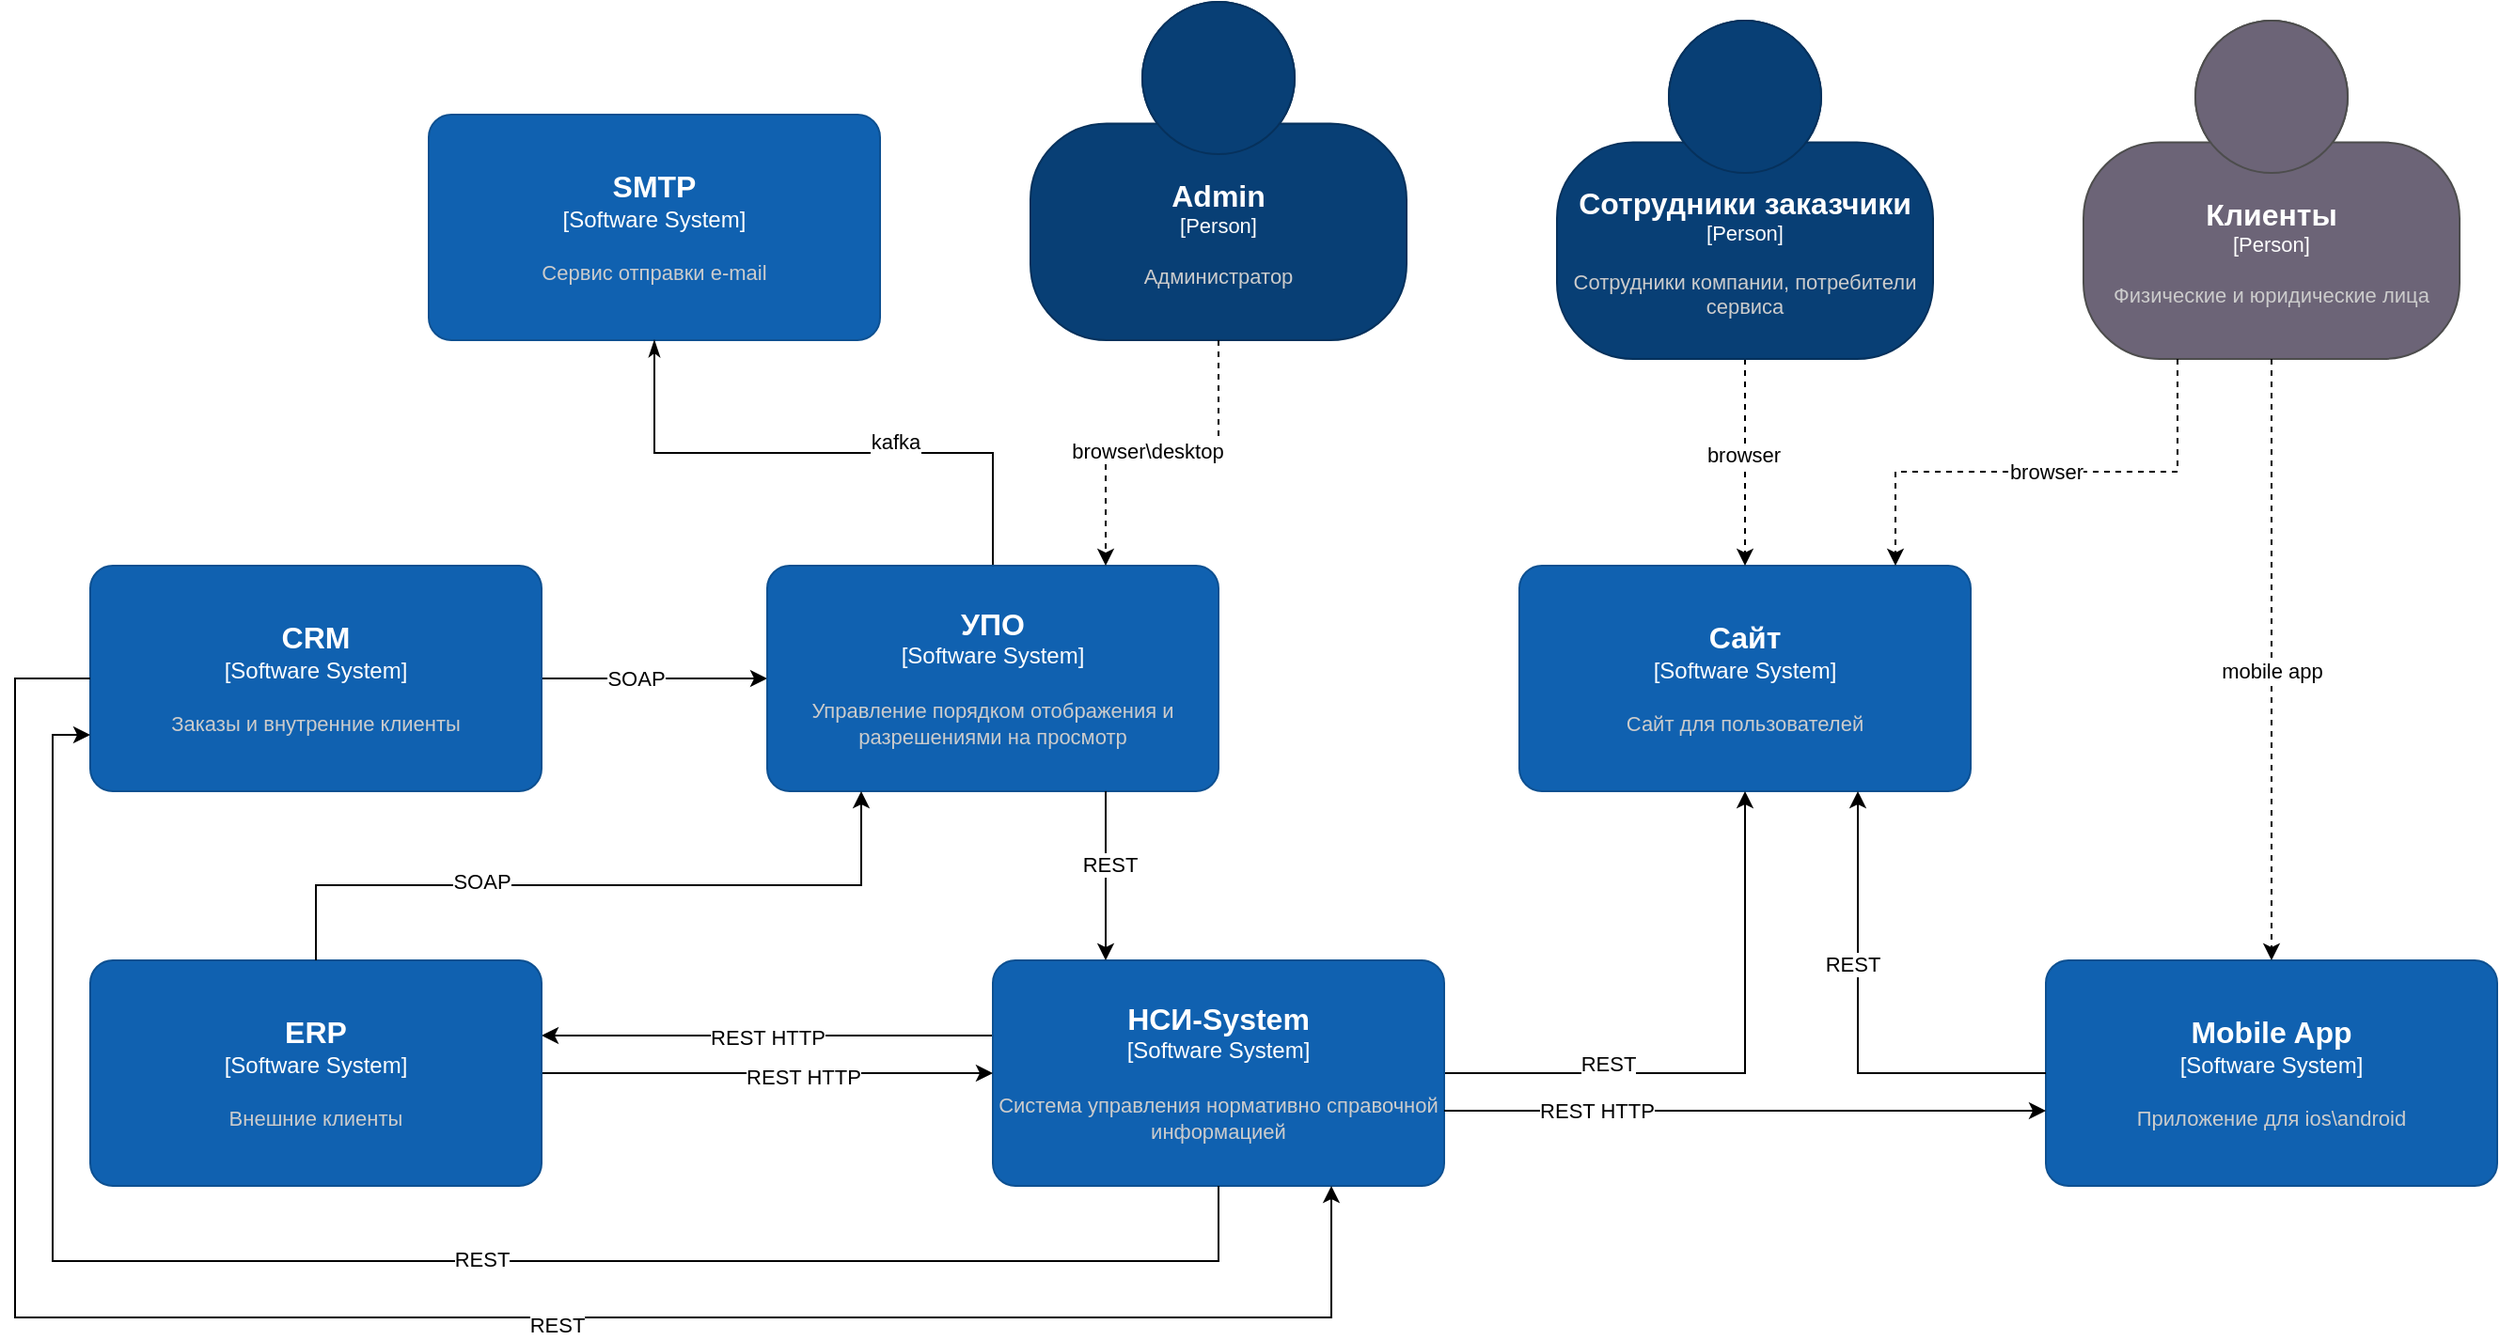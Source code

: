 <mxfile version="22.0.8" type="github">
  <diagram name="Страница — 1" id="KXNI1BQ9-ewvwUavfwsc">
    <mxGraphModel dx="1670" dy="935" grid="1" gridSize="10" guides="1" tooltips="1" connect="1" arrows="1" fold="1" page="1" pageScale="1" pageWidth="827" pageHeight="1169" math="0" shadow="0">
      <root>
        <mxCell id="0" />
        <mxCell id="1" parent="0" />
        <mxCell id="QkxlfHe-JaKUHBolWKXJ-21" style="edgeStyle=orthogonalEdgeStyle;rounded=0;orthogonalLoop=1;jettySize=auto;html=1;" edge="1" parent="1" source="gZI-Oxyiz87ntpGDQEb9-1" target="QkxlfHe-JaKUHBolWKXJ-20">
          <mxGeometry relative="1" as="geometry" />
        </mxCell>
        <mxCell id="QkxlfHe-JaKUHBolWKXJ-22" value="SOAP" style="edgeLabel;html=1;align=center;verticalAlign=middle;resizable=0;points=[];numbered=0;" vertex="1" connectable="0" parent="QkxlfHe-JaKUHBolWKXJ-21">
          <mxGeometry x="-0.356" y="1" relative="1" as="geometry">
            <mxPoint x="11" y="1" as="offset" />
          </mxGeometry>
        </mxCell>
        <object placeholders="1" c4Name="CRM" c4Type="Software System" c4Description="Заказы и внутренние клиенты" label="&lt;font style=&quot;font-size: 16px&quot;&gt;&lt;b&gt;%c4Name%&lt;/b&gt;&lt;/font&gt;&lt;div&gt;[%c4Type%]&lt;/div&gt;&lt;br&gt;&lt;div&gt;&lt;font style=&quot;font-size: 11px&quot;&gt;&lt;font color=&quot;#cccccc&quot;&gt;%c4Description%&lt;/font&gt;&lt;/div&gt;" id="gZI-Oxyiz87ntpGDQEb9-1">
          <mxCell style="rounded=1;whiteSpace=wrap;html=1;labelBackgroundColor=none;fillColor=#1061B0;fontColor=#ffffff;align=center;arcSize=10;strokeColor=#0D5091;metaEdit=1;resizable=0;points=[[0.25,0,0],[0.5,0,0],[0.75,0,0],[1,0.25,0],[1,0.5,0],[1,0.75,0],[0.75,1,0],[0.5,1,0],[0.25,1,0],[0,0.75,0],[0,0.5,0],[0,0.25,0]];" parent="1" vertex="1">
            <mxGeometry x="90" y="320" width="240" height="120" as="geometry" />
          </mxCell>
        </object>
        <object placeholders="1" c4Name="Сайт" c4Type="Software System" c4Description="Сайт для пользователей" label="&lt;font style=&quot;font-size: 16px&quot;&gt;&lt;b&gt;%c4Name%&lt;/b&gt;&lt;/font&gt;&lt;div&gt;[%c4Type%]&lt;/div&gt;&lt;br&gt;&lt;div&gt;&lt;font style=&quot;font-size: 11px&quot;&gt;&lt;font color=&quot;#cccccc&quot;&gt;%c4Description%&lt;/font&gt;&lt;/div&gt;" id="gZI-Oxyiz87ntpGDQEb9-2">
          <mxCell style="rounded=1;whiteSpace=wrap;html=1;labelBackgroundColor=none;fillColor=#1061B0;fontColor=#ffffff;align=center;arcSize=10;strokeColor=#0D5091;metaEdit=1;resizable=0;points=[[0.25,0,0],[0.5,0,0],[0.75,0,0],[1,0.25,0],[1,0.5,0],[1,0.75,0],[0.75,1,0],[0.5,1,0],[0.25,1,0],[0,0.75,0],[0,0.5,0],[0,0.25,0]];" parent="1" vertex="1">
            <mxGeometry x="850" y="320" width="240" height="120" as="geometry" />
          </mxCell>
        </object>
        <mxCell id="QkxlfHe-JaKUHBolWKXJ-11" style="edgeStyle=orthogonalEdgeStyle;rounded=0;orthogonalLoop=1;jettySize=auto;html=1;" edge="1" parent="1" source="gZI-Oxyiz87ntpGDQEb9-3" target="gZI-Oxyiz87ntpGDQEb9-2">
          <mxGeometry relative="1" as="geometry" />
        </mxCell>
        <mxCell id="QkxlfHe-JaKUHBolWKXJ-34" value="REST" style="edgeLabel;html=1;align=center;verticalAlign=middle;resizable=0;points=[];numbered=0;" vertex="1" connectable="0" parent="QkxlfHe-JaKUHBolWKXJ-11">
          <mxGeometry x="-0.438" y="5" relative="1" as="geometry">
            <mxPoint as="offset" />
          </mxGeometry>
        </mxCell>
        <mxCell id="QkxlfHe-JaKUHBolWKXJ-17" style="edgeStyle=orthogonalEdgeStyle;rounded=0;orthogonalLoop=1;jettySize=auto;html=1;" edge="1" parent="1" source="gZI-Oxyiz87ntpGDQEb9-3" target="gZI-Oxyiz87ntpGDQEb9-4">
          <mxGeometry relative="1" as="geometry">
            <Array as="points">
              <mxPoint x="450" y="570" />
              <mxPoint x="450" y="570" />
            </Array>
          </mxGeometry>
        </mxCell>
        <mxCell id="QkxlfHe-JaKUHBolWKXJ-18" value="REST HTTP" style="edgeLabel;html=1;align=center;verticalAlign=middle;resizable=0;points=[];numbered=0;" vertex="1" connectable="0" parent="QkxlfHe-JaKUHBolWKXJ-17">
          <mxGeometry y="1" relative="1" as="geometry">
            <mxPoint as="offset" />
          </mxGeometry>
        </mxCell>
        <object placeholders="1" c4Name="НСИ-System" c4Type="Software System" c4Description="Система управления нормативно справочной информацией" label="&lt;font style=&quot;font-size: 16px&quot;&gt;&lt;b&gt;%c4Name%&lt;/b&gt;&lt;/font&gt;&lt;div&gt;[%c4Type%]&lt;/div&gt;&lt;br&gt;&lt;div&gt;&lt;font style=&quot;font-size: 11px&quot;&gt;&lt;font color=&quot;#cccccc&quot;&gt;%c4Description%&lt;/font&gt;&lt;/div&gt;" id="gZI-Oxyiz87ntpGDQEb9-3">
          <mxCell style="rounded=1;whiteSpace=wrap;html=1;labelBackgroundColor=none;fillColor=#1061B0;fontColor=#ffffff;align=center;arcSize=10;strokeColor=#0D5091;metaEdit=1;resizable=0;points=[[0.25,0,0],[0.5,0,0],[0.75,0,0],[1,0.25,0],[1,0.5,0],[1,0.75,0],[0.75,1,0],[0.5,1,0],[0.25,1,0],[0,0.75,0],[0,0.5,0],[0,0.25,0]];" parent="1" vertex="1">
            <mxGeometry x="570" y="530" width="240" height="120" as="geometry" />
          </mxCell>
        </object>
        <mxCell id="QkxlfHe-JaKUHBolWKXJ-16" style="edgeStyle=orthogonalEdgeStyle;rounded=0;orthogonalLoop=1;jettySize=auto;html=1;" edge="1" parent="1" source="gZI-Oxyiz87ntpGDQEb9-4" target="gZI-Oxyiz87ntpGDQEb9-3">
          <mxGeometry relative="1" as="geometry" />
        </mxCell>
        <mxCell id="QkxlfHe-JaKUHBolWKXJ-19" value="REST HTTP" style="edgeLabel;html=1;align=center;verticalAlign=middle;resizable=0;points=[];numbered=0;" vertex="1" connectable="0" parent="QkxlfHe-JaKUHBolWKXJ-16">
          <mxGeometry x="0.156" y="-2" relative="1" as="geometry">
            <mxPoint as="offset" />
          </mxGeometry>
        </mxCell>
        <object placeholders="1" c4Name="ERP" c4Type="Software System" c4Description="Внешние клиенты" label="&lt;font style=&quot;font-size: 16px&quot;&gt;&lt;b&gt;%c4Name%&lt;/b&gt;&lt;/font&gt;&lt;div&gt;[%c4Type%]&lt;/div&gt;&lt;br&gt;&lt;div&gt;&lt;font style=&quot;font-size: 11px&quot;&gt;&lt;font color=&quot;#cccccc&quot;&gt;%c4Description%&lt;/font&gt;&lt;/div&gt;" id="gZI-Oxyiz87ntpGDQEb9-4">
          <mxCell style="rounded=1;whiteSpace=wrap;html=1;labelBackgroundColor=none;fillColor=#1061B0;fontColor=#ffffff;align=center;arcSize=10;strokeColor=#0D5091;metaEdit=1;resizable=0;points=[[0.25,0,0],[0.5,0,0],[0.75,0,0],[1,0.25,0],[1,0.5,0],[1,0.75,0],[0.75,1,0],[0.5,1,0],[0.25,1,0],[0,0.75,0],[0,0.5,0],[0,0.25,0]];" parent="1" vertex="1">
            <mxGeometry x="90" y="530" width="240" height="120" as="geometry" />
          </mxCell>
        </object>
        <object placeholders="1" c4Name="SMTP" c4Type="Software System" c4Description="Сервис отправки e-mail" label="&lt;font style=&quot;font-size: 16px&quot;&gt;&lt;b&gt;%c4Name%&lt;/b&gt;&lt;/font&gt;&lt;div&gt;[%c4Type%]&lt;/div&gt;&lt;br&gt;&lt;div&gt;&lt;font style=&quot;font-size: 11px&quot;&gt;&lt;font color=&quot;#cccccc&quot;&gt;%c4Description%&lt;/font&gt;&lt;/div&gt;" id="QkxlfHe-JaKUHBolWKXJ-1">
          <mxCell style="rounded=1;whiteSpace=wrap;html=1;labelBackgroundColor=none;fillColor=#1061B0;fontColor=#ffffff;align=center;arcSize=10;strokeColor=#0D5091;metaEdit=1;resizable=0;points=[[0.25,0,0],[0.5,0,0],[0.75,0,0],[1,0.25,0],[1,0.5,0],[1,0.75,0],[0.75,1,0],[0.5,1,0],[0.25,1,0],[0,0.75,0],[0,0.5,0],[0,0.25,0]];" vertex="1" parent="1">
            <mxGeometry x="270" y="80" width="240" height="120" as="geometry" />
          </mxCell>
        </object>
        <mxCell id="QkxlfHe-JaKUHBolWKXJ-14" style="edgeStyle=orthogonalEdgeStyle;rounded=0;orthogonalLoop=1;jettySize=auto;html=1;dashed=1;" edge="1" parent="1" source="QkxlfHe-JaKUHBolWKXJ-2" target="gZI-Oxyiz87ntpGDQEb9-2">
          <mxGeometry relative="1" as="geometry" />
        </mxCell>
        <mxCell id="QkxlfHe-JaKUHBolWKXJ-15" value="browser" style="edgeLabel;html=1;align=center;verticalAlign=middle;resizable=0;points=[];numbered=0;" vertex="1" connectable="0" parent="QkxlfHe-JaKUHBolWKXJ-14">
          <mxGeometry x="-0.079" y="-1" relative="1" as="geometry">
            <mxPoint as="offset" />
          </mxGeometry>
        </mxCell>
        <object placeholders="1" c4Name="Сотрудники заказчики" c4Type="Person" c4Description="Сотрудники компании, потребители сервиса" label="&lt;font style=&quot;font-size: 16px&quot;&gt;&lt;b&gt;%c4Name%&lt;/b&gt;&lt;/font&gt;&lt;div&gt;[%c4Type%]&lt;/div&gt;&lt;br&gt;&lt;div&gt;&lt;font style=&quot;font-size: 11px&quot;&gt;&lt;font color=&quot;#cccccc&quot;&gt;%c4Description%&lt;/font&gt;&lt;/div&gt;" id="QkxlfHe-JaKUHBolWKXJ-2">
          <mxCell style="html=1;fontSize=11;dashed=0;whiteSpace=wrap;fillColor=#083F75;strokeColor=#06315C;fontColor=#ffffff;shape=mxgraph.c4.person2;align=center;metaEdit=1;points=[[0.5,0,0],[1,0.5,0],[1,0.75,0],[0.75,1,0],[0.5,1,0],[0.25,1,0],[0,0.75,0],[0,0.5,0]];resizable=0;" vertex="1" parent="1">
            <mxGeometry x="870" y="30" width="200" height="180" as="geometry" />
          </mxCell>
        </object>
        <object placeholders="1" c4Name="Клиенты" c4Type="Person" c4Description="Физические и юридические лица" label="&lt;font style=&quot;font-size: 16px&quot;&gt;&lt;b&gt;%c4Name%&lt;/b&gt;&lt;/font&gt;&lt;div&gt;[%c4Type%]&lt;/div&gt;&lt;br&gt;&lt;div&gt;&lt;font style=&quot;font-size: 11px&quot;&gt;&lt;font color=&quot;#cccccc&quot;&gt;%c4Description%&lt;/font&gt;&lt;/div&gt;" id="QkxlfHe-JaKUHBolWKXJ-3">
          <mxCell style="html=1;fontSize=11;dashed=0;whiteSpace=wrap;fillColor=#6C6477;strokeColor=#4D4D4D;fontColor=#ffffff;shape=mxgraph.c4.person2;align=center;metaEdit=1;points=[[0.5,0,0],[1,0.5,0],[1,0.75,0],[0.75,1,0],[0.5,1,0],[0.25,1,0],[0,0.75,0],[0,0.5,0]];resizable=0;" vertex="1" parent="1">
            <mxGeometry x="1150" y="30" width="200" height="180" as="geometry" />
          </mxCell>
        </object>
        <object placeholders="1" c4Name="Mobile App" c4Type="Software System" c4Description="Приложение для ios\android" label="&lt;font style=&quot;font-size: 16px&quot;&gt;&lt;b&gt;%c4Name%&lt;/b&gt;&lt;/font&gt;&lt;div&gt;[%c4Type%]&lt;/div&gt;&lt;br&gt;&lt;div&gt;&lt;font style=&quot;font-size: 11px&quot;&gt;&lt;font color=&quot;#cccccc&quot;&gt;%c4Description%&lt;/font&gt;&lt;/div&gt;" id="QkxlfHe-JaKUHBolWKXJ-4">
          <mxCell style="rounded=1;whiteSpace=wrap;html=1;labelBackgroundColor=none;fillColor=#1061B0;fontColor=#ffffff;align=center;arcSize=10;strokeColor=#0D5091;metaEdit=1;resizable=0;points=[[0.25,0,0],[0.5,0,0],[0.75,0,0],[1,0.25,0],[1,0.5,0],[1,0.75,0],[0.75,1,0],[0.5,1,0],[0.25,1,0],[0,0.75,0],[0,0.5,0],[0,0.25,0]];" vertex="1" parent="1">
            <mxGeometry x="1130" y="530" width="240" height="120" as="geometry" />
          </mxCell>
        </object>
        <mxCell id="QkxlfHe-JaKUHBolWKXJ-5" value="" style="endArrow=classic;html=1;rounded=0;dashed=1;" edge="1" parent="1" source="QkxlfHe-JaKUHBolWKXJ-3" target="QkxlfHe-JaKUHBolWKXJ-4">
          <mxGeometry width="50" height="50" relative="1" as="geometry">
            <mxPoint x="940" y="280" as="sourcePoint" />
            <mxPoint x="990" y="230" as="targetPoint" />
          </mxGeometry>
        </mxCell>
        <mxCell id="QkxlfHe-JaKUHBolWKXJ-10" value="mobile app" style="edgeLabel;html=1;align=center;verticalAlign=middle;resizable=0;points=[];numbered=0;" vertex="1" connectable="0" parent="QkxlfHe-JaKUHBolWKXJ-5">
          <mxGeometry x="0.037" relative="1" as="geometry">
            <mxPoint as="offset" />
          </mxGeometry>
        </mxCell>
        <mxCell id="QkxlfHe-JaKUHBolWKXJ-7" value="" style="endArrow=classic;html=1;rounded=0;dashed=1;edgeStyle=orthogonalEdgeStyle;" edge="1" parent="1" source="QkxlfHe-JaKUHBolWKXJ-3" target="gZI-Oxyiz87ntpGDQEb9-2">
          <mxGeometry width="50" height="50" relative="1" as="geometry">
            <mxPoint x="1350" y="360" as="sourcePoint" />
            <mxPoint x="1400" y="310" as="targetPoint" />
            <Array as="points">
              <mxPoint x="1200" y="270" />
              <mxPoint x="1050" y="270" />
            </Array>
          </mxGeometry>
        </mxCell>
        <mxCell id="QkxlfHe-JaKUHBolWKXJ-9" value="browser" style="edgeLabel;html=1;align=center;verticalAlign=middle;resizable=0;points=[];allowArrows=1;numbered=0;" vertex="1" connectable="0" parent="QkxlfHe-JaKUHBolWKXJ-7">
          <mxGeometry x="0.083" relative="1" as="geometry">
            <mxPoint x="11" as="offset" />
          </mxGeometry>
        </mxCell>
        <mxCell id="QkxlfHe-JaKUHBolWKXJ-12" style="edgeStyle=orthogonalEdgeStyle;rounded=0;orthogonalLoop=1;jettySize=auto;html=1;entryX=0;entryY=0.5;entryDx=0;entryDy=0;entryPerimeter=0;" edge="1" parent="1">
          <mxGeometry relative="1" as="geometry">
            <mxPoint x="810" y="610" as="sourcePoint" />
            <mxPoint x="1130" y="610" as="targetPoint" />
          </mxGeometry>
        </mxCell>
        <mxCell id="QkxlfHe-JaKUHBolWKXJ-13" value="REST HTTP" style="edgeLabel;html=1;align=center;verticalAlign=middle;resizable=0;points=[];numbered=0;" vertex="1" connectable="0" parent="QkxlfHe-JaKUHBolWKXJ-12">
          <mxGeometry x="-0.635" y="1" relative="1" as="geometry">
            <mxPoint x="22" y="1" as="offset" />
          </mxGeometry>
        </mxCell>
        <mxCell id="QkxlfHe-JaKUHBolWKXJ-29" style="edgeStyle=orthogonalEdgeStyle;rounded=0;orthogonalLoop=1;jettySize=auto;html=1;strokeWidth=1;endArrow=classicThin;endFill=1;" edge="1" parent="1" source="QkxlfHe-JaKUHBolWKXJ-20" target="QkxlfHe-JaKUHBolWKXJ-1">
          <mxGeometry relative="1" as="geometry" />
        </mxCell>
        <mxCell id="QkxlfHe-JaKUHBolWKXJ-30" value="kafka" style="edgeLabel;html=1;align=center;verticalAlign=middle;resizable=0;points=[];numbered=0;" vertex="1" connectable="0" parent="QkxlfHe-JaKUHBolWKXJ-29">
          <mxGeometry x="-0.22" y="5" relative="1" as="geometry">
            <mxPoint x="5" y="-11" as="offset" />
          </mxGeometry>
        </mxCell>
        <object placeholders="1" c4Name="УПО" c4Type="Software System" c4Description="Управление порядком отображения и разрешениями на просмотр" label="&lt;font style=&quot;font-size: 16px&quot;&gt;&lt;b&gt;%c4Name%&lt;/b&gt;&lt;/font&gt;&lt;div&gt;[%c4Type%]&lt;/div&gt;&lt;br&gt;&lt;div&gt;&lt;font style=&quot;font-size: 11px&quot;&gt;&lt;font color=&quot;#cccccc&quot;&gt;%c4Description%&lt;/font&gt;&lt;/div&gt;" id="QkxlfHe-JaKUHBolWKXJ-20">
          <mxCell style="rounded=1;whiteSpace=wrap;html=1;labelBackgroundColor=none;fillColor=#1061B0;fontColor=#ffffff;align=center;arcSize=10;strokeColor=#0D5091;metaEdit=1;resizable=0;points=[[0.25,0,0],[0.5,0,0],[0.75,0,0],[1,0.25,0],[1,0.5,0],[1,0.75,0],[0.75,1,0],[0.5,1,0],[0.25,1,0],[0,0.75,0],[0,0.5,0],[0,0.25,0]];" vertex="1" parent="1">
            <mxGeometry x="450" y="320" width="240" height="120" as="geometry" />
          </mxCell>
        </object>
        <mxCell id="QkxlfHe-JaKUHBolWKXJ-23" style="edgeStyle=orthogonalEdgeStyle;rounded=0;orthogonalLoop=1;jettySize=auto;html=1;entryX=0;entryY=0.75;entryDx=0;entryDy=0;entryPerimeter=0;" edge="1" parent="1" source="gZI-Oxyiz87ntpGDQEb9-3" target="gZI-Oxyiz87ntpGDQEb9-1">
          <mxGeometry relative="1" as="geometry">
            <Array as="points">
              <mxPoint x="690" y="690" />
              <mxPoint x="70" y="690" />
              <mxPoint x="70" y="410" />
            </Array>
          </mxGeometry>
        </mxCell>
        <mxCell id="QkxlfHe-JaKUHBolWKXJ-24" value="REST" style="edgeLabel;html=1;align=center;verticalAlign=middle;resizable=0;points=[];numbered=0;" vertex="1" connectable="0" parent="QkxlfHe-JaKUHBolWKXJ-23">
          <mxGeometry x="-0.1" y="-1" relative="1" as="geometry">
            <mxPoint as="offset" />
          </mxGeometry>
        </mxCell>
        <mxCell id="QkxlfHe-JaKUHBolWKXJ-25" style="edgeStyle=orthogonalEdgeStyle;rounded=0;orthogonalLoop=1;jettySize=auto;html=1;entryX=0.75;entryY=1;entryDx=0;entryDy=0;entryPerimeter=0;" edge="1" parent="1" source="gZI-Oxyiz87ntpGDQEb9-1" target="gZI-Oxyiz87ntpGDQEb9-3">
          <mxGeometry relative="1" as="geometry">
            <Array as="points">
              <mxPoint x="50" y="380" />
              <mxPoint x="50" y="720" />
              <mxPoint x="750" y="720" />
            </Array>
          </mxGeometry>
        </mxCell>
        <mxCell id="QkxlfHe-JaKUHBolWKXJ-26" value="REST" style="edgeLabel;html=1;align=center;verticalAlign=middle;resizable=0;points=[];numbered=0;" vertex="1" connectable="0" parent="QkxlfHe-JaKUHBolWKXJ-25">
          <mxGeometry x="0.162" y="-4" relative="1" as="geometry">
            <mxPoint as="offset" />
          </mxGeometry>
        </mxCell>
        <mxCell id="QkxlfHe-JaKUHBolWKXJ-27" style="edgeStyle=orthogonalEdgeStyle;rounded=0;orthogonalLoop=1;jettySize=auto;html=1;" edge="1" parent="1" source="gZI-Oxyiz87ntpGDQEb9-4" target="QkxlfHe-JaKUHBolWKXJ-20">
          <mxGeometry relative="1" as="geometry">
            <Array as="points">
              <mxPoint x="210" y="490" />
              <mxPoint x="500" y="490" />
            </Array>
          </mxGeometry>
        </mxCell>
        <mxCell id="QkxlfHe-JaKUHBolWKXJ-28" value="SOAP" style="edgeLabel;html=1;align=center;verticalAlign=middle;resizable=0;points=[];numbered=0;" vertex="1" connectable="0" parent="QkxlfHe-JaKUHBolWKXJ-27">
          <mxGeometry x="-0.33" y="2" relative="1" as="geometry">
            <mxPoint as="offset" />
          </mxGeometry>
        </mxCell>
        <object placeholders="1" c4Name="Admin" c4Type="Person" c4Description="Администратор" label="&lt;font style=&quot;font-size: 16px&quot;&gt;&lt;b&gt;%c4Name%&lt;/b&gt;&lt;/font&gt;&lt;div&gt;[%c4Type%]&lt;/div&gt;&lt;br&gt;&lt;div&gt;&lt;font style=&quot;font-size: 11px&quot;&gt;&lt;font color=&quot;#cccccc&quot;&gt;%c4Description%&lt;/font&gt;&lt;/div&gt;" id="QkxlfHe-JaKUHBolWKXJ-31">
          <mxCell style="html=1;fontSize=11;dashed=0;whiteSpace=wrap;fillColor=#083F75;strokeColor=#06315C;fontColor=#ffffff;shape=mxgraph.c4.person2;align=center;metaEdit=1;points=[[0.5,0,0],[1,0.5,0],[1,0.75,0],[0.75,1,0],[0.5,1,0],[0.25,1,0],[0,0.75,0],[0,0.5,0]];resizable=0;" vertex="1" parent="1">
            <mxGeometry x="590" y="20" width="200" height="180" as="geometry" />
          </mxCell>
        </object>
        <mxCell id="QkxlfHe-JaKUHBolWKXJ-32" style="edgeStyle=orthogonalEdgeStyle;rounded=0;orthogonalLoop=1;jettySize=auto;html=1;entryX=0.75;entryY=0;entryDx=0;entryDy=0;entryPerimeter=0;dashed=1;" edge="1" parent="1" source="QkxlfHe-JaKUHBolWKXJ-31" target="QkxlfHe-JaKUHBolWKXJ-20">
          <mxGeometry relative="1" as="geometry" />
        </mxCell>
        <mxCell id="QkxlfHe-JaKUHBolWKXJ-33" value="browser\desktop" style="edgeLabel;html=1;align=center;verticalAlign=middle;resizable=0;points=[];numbered=0;" vertex="1" connectable="0" parent="QkxlfHe-JaKUHBolWKXJ-32">
          <mxGeometry x="0.095" y="-1" relative="1" as="geometry">
            <mxPoint as="offset" />
          </mxGeometry>
        </mxCell>
        <mxCell id="QkxlfHe-JaKUHBolWKXJ-35" style="edgeStyle=orthogonalEdgeStyle;rounded=0;orthogonalLoop=1;jettySize=auto;html=1;exitX=0.75;exitY=1;exitDx=0;exitDy=0;exitPerimeter=0;entryX=0.25;entryY=0;entryDx=0;entryDy=0;entryPerimeter=0;" edge="1" parent="1" source="QkxlfHe-JaKUHBolWKXJ-20" target="gZI-Oxyiz87ntpGDQEb9-3">
          <mxGeometry relative="1" as="geometry" />
        </mxCell>
        <mxCell id="QkxlfHe-JaKUHBolWKXJ-36" value="REST" style="edgeLabel;html=1;align=center;verticalAlign=middle;resizable=0;points=[];numbered=0;" vertex="1" connectable="0" parent="QkxlfHe-JaKUHBolWKXJ-35">
          <mxGeometry x="-0.126" y="2" relative="1" as="geometry">
            <mxPoint y="-1" as="offset" />
          </mxGeometry>
        </mxCell>
        <mxCell id="QkxlfHe-JaKUHBolWKXJ-37" style="edgeStyle=orthogonalEdgeStyle;rounded=0;orthogonalLoop=1;jettySize=auto;html=1;entryX=0.75;entryY=1;entryDx=0;entryDy=0;entryPerimeter=0;" edge="1" parent="1" source="QkxlfHe-JaKUHBolWKXJ-4" target="gZI-Oxyiz87ntpGDQEb9-2">
          <mxGeometry relative="1" as="geometry" />
        </mxCell>
        <mxCell id="QkxlfHe-JaKUHBolWKXJ-38" value="REST" style="edgeLabel;html=1;align=center;verticalAlign=middle;resizable=0;points=[];numbered=0;" vertex="1" connectable="0" parent="QkxlfHe-JaKUHBolWKXJ-37">
          <mxGeometry x="0.263" y="3" relative="1" as="geometry">
            <mxPoint as="offset" />
          </mxGeometry>
        </mxCell>
      </root>
    </mxGraphModel>
  </diagram>
</mxfile>
